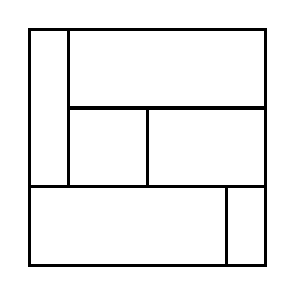 \begin{tikzpicture}[very thick, scale=.5]
    \draw (0,2) rectangle (1,6);
    \draw (1,4) rectangle (6,6);
    \draw (1,2) rectangle (3,4);
    \draw (3,2) rectangle (6,4);
    \draw (0,0) rectangle (5,2);
    \draw (5,0) rectangle (6,2);
\end{tikzpicture}

